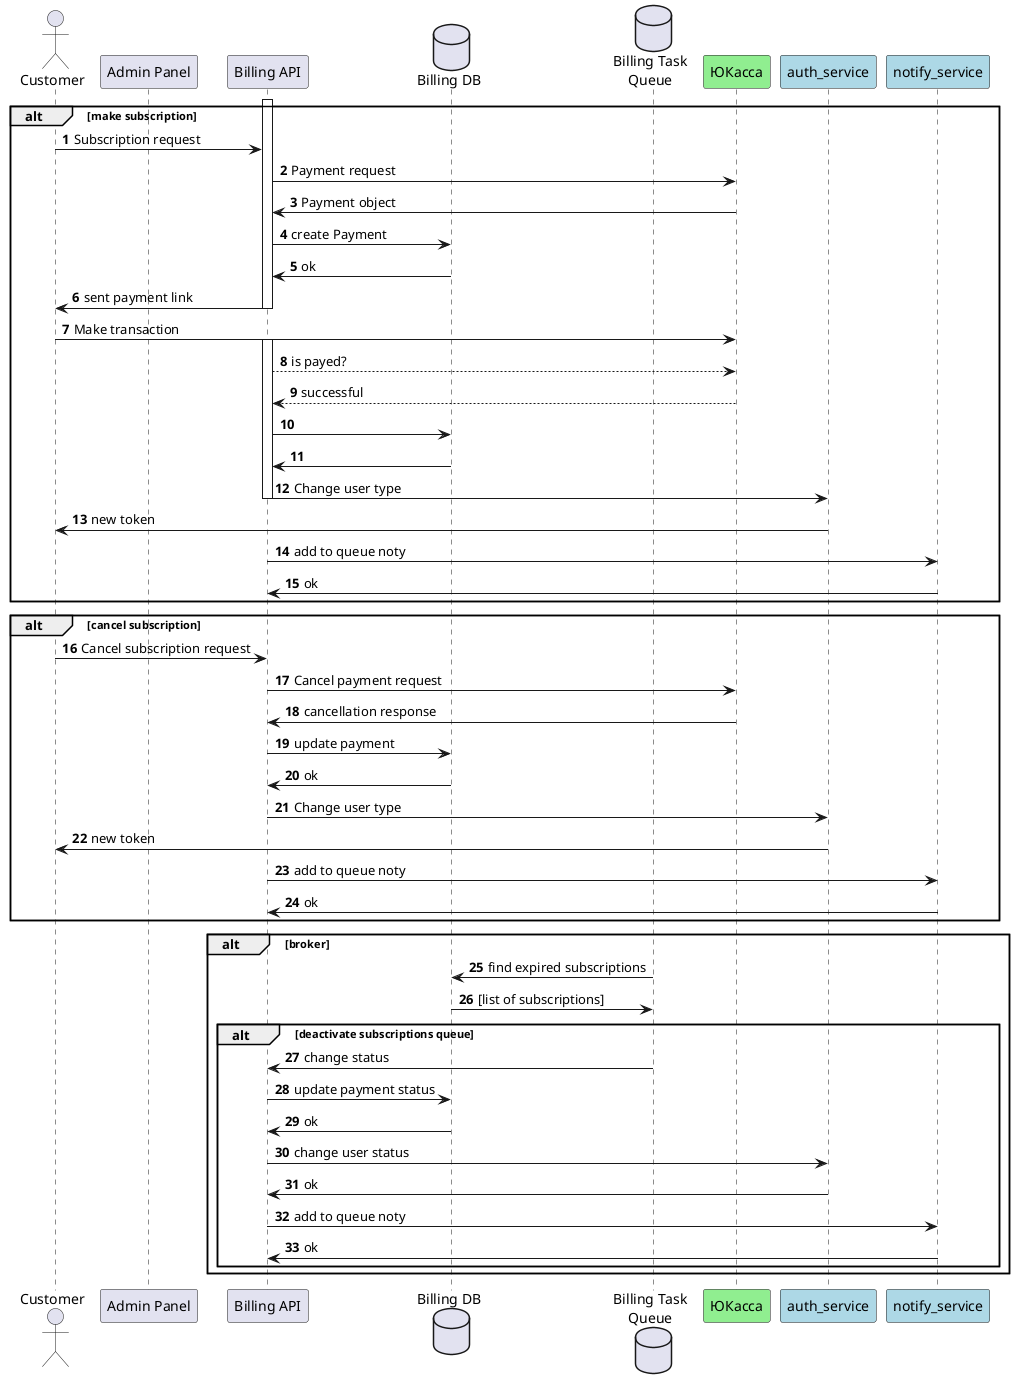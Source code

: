 @startuml billing_service_pipeline
skinparam WrapWidth 5
autonumber

actor customer as "Customer"

participant admin_panel as "Admin Panel"
participant api as "Billing API"
database billing_db as "Billing DB"
database billing_queue as "Billing Task\nQueue"
participant payment_system as "ЮКасса" #LightGreen
participant auth_service #LightBlue
participant notify_service #LightBlue

alt make subscription
    activate api
    customer -> api: Subscription request
    api -> payment_system: Payment request
    payment_system -> api: Payment object
    api -> billing_db: create Payment
    billing_db -> api: ok
    api -> customer: sent payment link
    deactivate api


    customer -> payment_system: Make transaction

    activate api
    api--> payment_system: is payed?
    payment_system --> api: successful
    api -> billing_db
    billing_db -> api
    api -> auth_service: Change user type
    deactivate api
    auth_service -> customer: new token

    api -> notify_service: add to queue noty
    notify_service -> api: ok
end

alt cancel subscription
    activate api
    customer -> api: Cancel subscription request
    api -> payment_system: Cancel payment request
    payment_system -> api: cancellation response
    api -> billing_db: update payment
    billing_db -> api: ok
    api -> auth_service: Change user type
    deactivate api
    auth_service -> customer: new token
    api -> notify_service: add to queue noty
    notify_service -> api: ok
end

alt broker
    billing_queue -> billing_db: find expired subscriptions
    billing_db -> billing_queue: [list of subscriptions]

    alt deactivate subscriptions queue
        billing_queue -> api: change status
        api -> billing_db: update payment status
        billing_db -> api: ok
        api -> auth_service: change user status
        auth_service -> api: ok
        api -> notify_service: add to queue noty
        notify_service -> api: ok
    end
end
@enduml